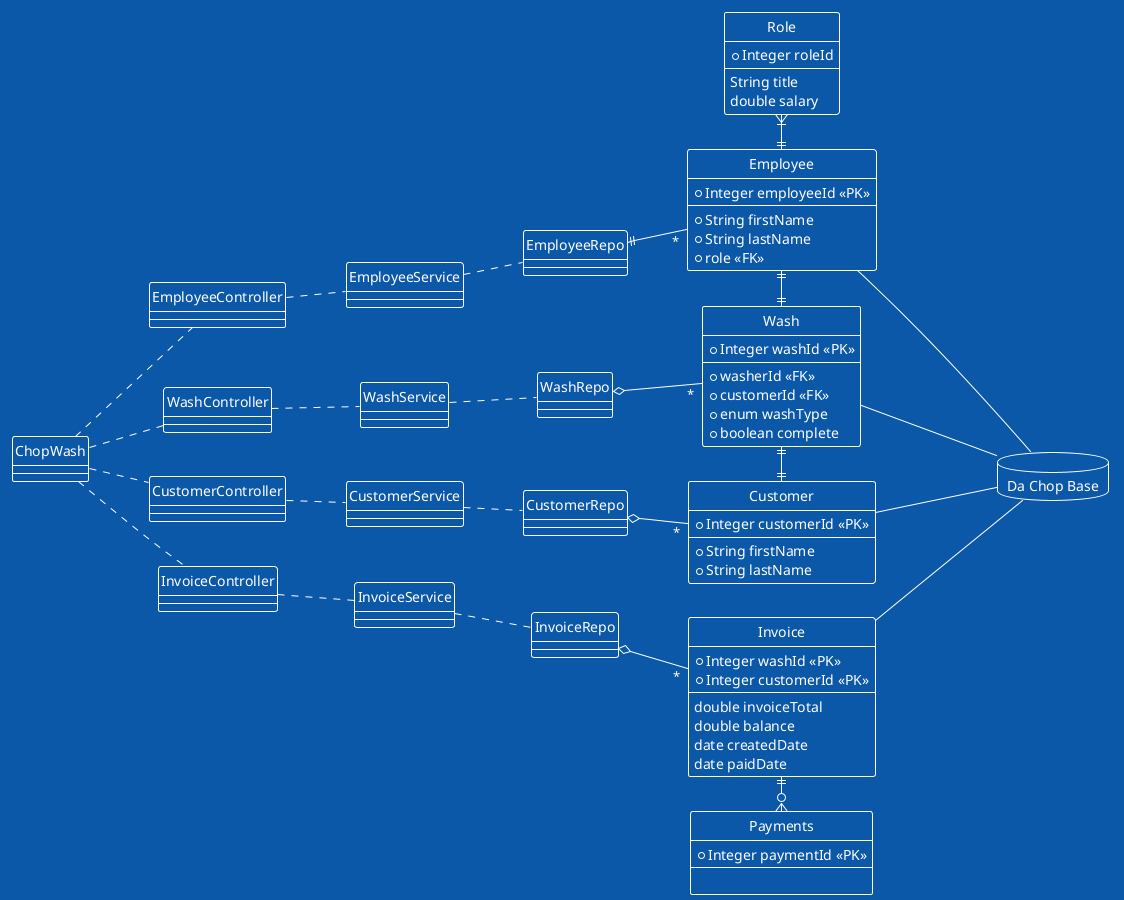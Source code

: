 @startuml ChopWash-System-Class-Diagram

left to right direction
skinparam Style strictuml
!theme amiga

class ChopWash{}
database "Da Chop Base"{

}

' Controllers
class EmployeeController{}
class WashController{}
class CustomerController{}
class InvoiceController{}


' Services
class EmployeeService
class CustomerService
class WashService
class InvoiceService


'Repos
class EmployeeRepo{}
class CustomerRepo{}
class WashRepo{}
class InvoiceRepo{}



'Entities
entity Customer{
    *Integer customerId <<PK>>
    --
    *String firstName
    *String lastName
}
entity Employee{
   *Integer employeeId <<PK>>
   --
    *String firstName
    *String lastName 
    *role <<FK>>
}
entity Invoice {
    *Integer washId <<PK>>
    *Integer customerId <<PK>>
    --
    double invoiceTotal
    double balance
    date createdDate
    date paidDate
}
entity Wash{
    *Integer washId <<PK>>
    --
    *washerId <<FK>>
    *customerId <<FK>>
    *enum washType
    *boolean complete 
}
entity Role{
    *Integer roleId
    --
    String title
    double salary
}
entity Payments{
    *Integer paymentId <<PK>>
    --

}


' Relationships
ChopWash .. EmployeeController
ChopWash .. CustomerController
ChopWash .. WashController
ChopWash .. InvoiceController

EmployeeController .. EmployeeService
CustomerController .. CustomerService
WashController .. WashService
InvoiceController .. InvoiceService

EmployeeService .. EmployeeRepo
CustomerService .. CustomerRepo
WashService .. WashRepo
InvoiceService .. InvoiceRepo

EmployeeRepo ||--"*" Employee
CustomerRepo o--"*" Customer
InvoiceRepo o--"*" Invoice
WashRepo o--"*" Wash

Employee ||-left|{ Role
Invoice ||-o{ Payments

Wash ||-|| Customer
Employee ||-|| Wash




Employee --- "Da Chop Base"
Customer --- "Da Chop Base"
Wash --- "Da Chop Base"
Invoice --- "Da Chop Base"

@enduml